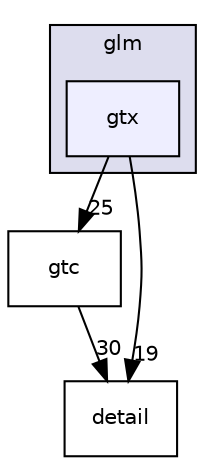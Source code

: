 digraph "thirdparty/glm/glm/gtx" {
  compound=true
  node [ fontsize="10", fontname="Helvetica"];
  edge [ labelfontsize="10", labelfontname="Helvetica"];
  subgraph clusterdir_90efb4fba4c7f3869f525dc3daff1b14 {
    graph [ bgcolor="#ddddee", pencolor="black", label="glm" fontname="Helvetica", fontsize="10", URL="dir_90efb4fba4c7f3869f525dc3daff1b14.html"]
  dir_5d70fa37a839e5c4f1efd5ec40a159f7 [shape=box, label="gtx", style="filled", fillcolor="#eeeeff", pencolor="black", URL="dir_5d70fa37a839e5c4f1efd5ec40a159f7.html"];
  }
  dir_cba37ddd84416fc8b06a9ac18d225388 [shape=box label="gtc" URL="dir_cba37ddd84416fc8b06a9ac18d225388.html"];
  dir_9a0a989cbbc9e07819128a796fb9fe38 [shape=box label="detail" URL="dir_9a0a989cbbc9e07819128a796fb9fe38.html"];
  dir_cba37ddd84416fc8b06a9ac18d225388->dir_9a0a989cbbc9e07819128a796fb9fe38 [headlabel="30", labeldistance=1.5 headhref="dir_000025_000015.html"];
  dir_5d70fa37a839e5c4f1efd5ec40a159f7->dir_cba37ddd84416fc8b06a9ac18d225388 [headlabel="25", labeldistance=1.5 headhref="dir_000010_000025.html"];
  dir_5d70fa37a839e5c4f1efd5ec40a159f7->dir_9a0a989cbbc9e07819128a796fb9fe38 [headlabel="19", labeldistance=1.5 headhref="dir_000010_000015.html"];
}
